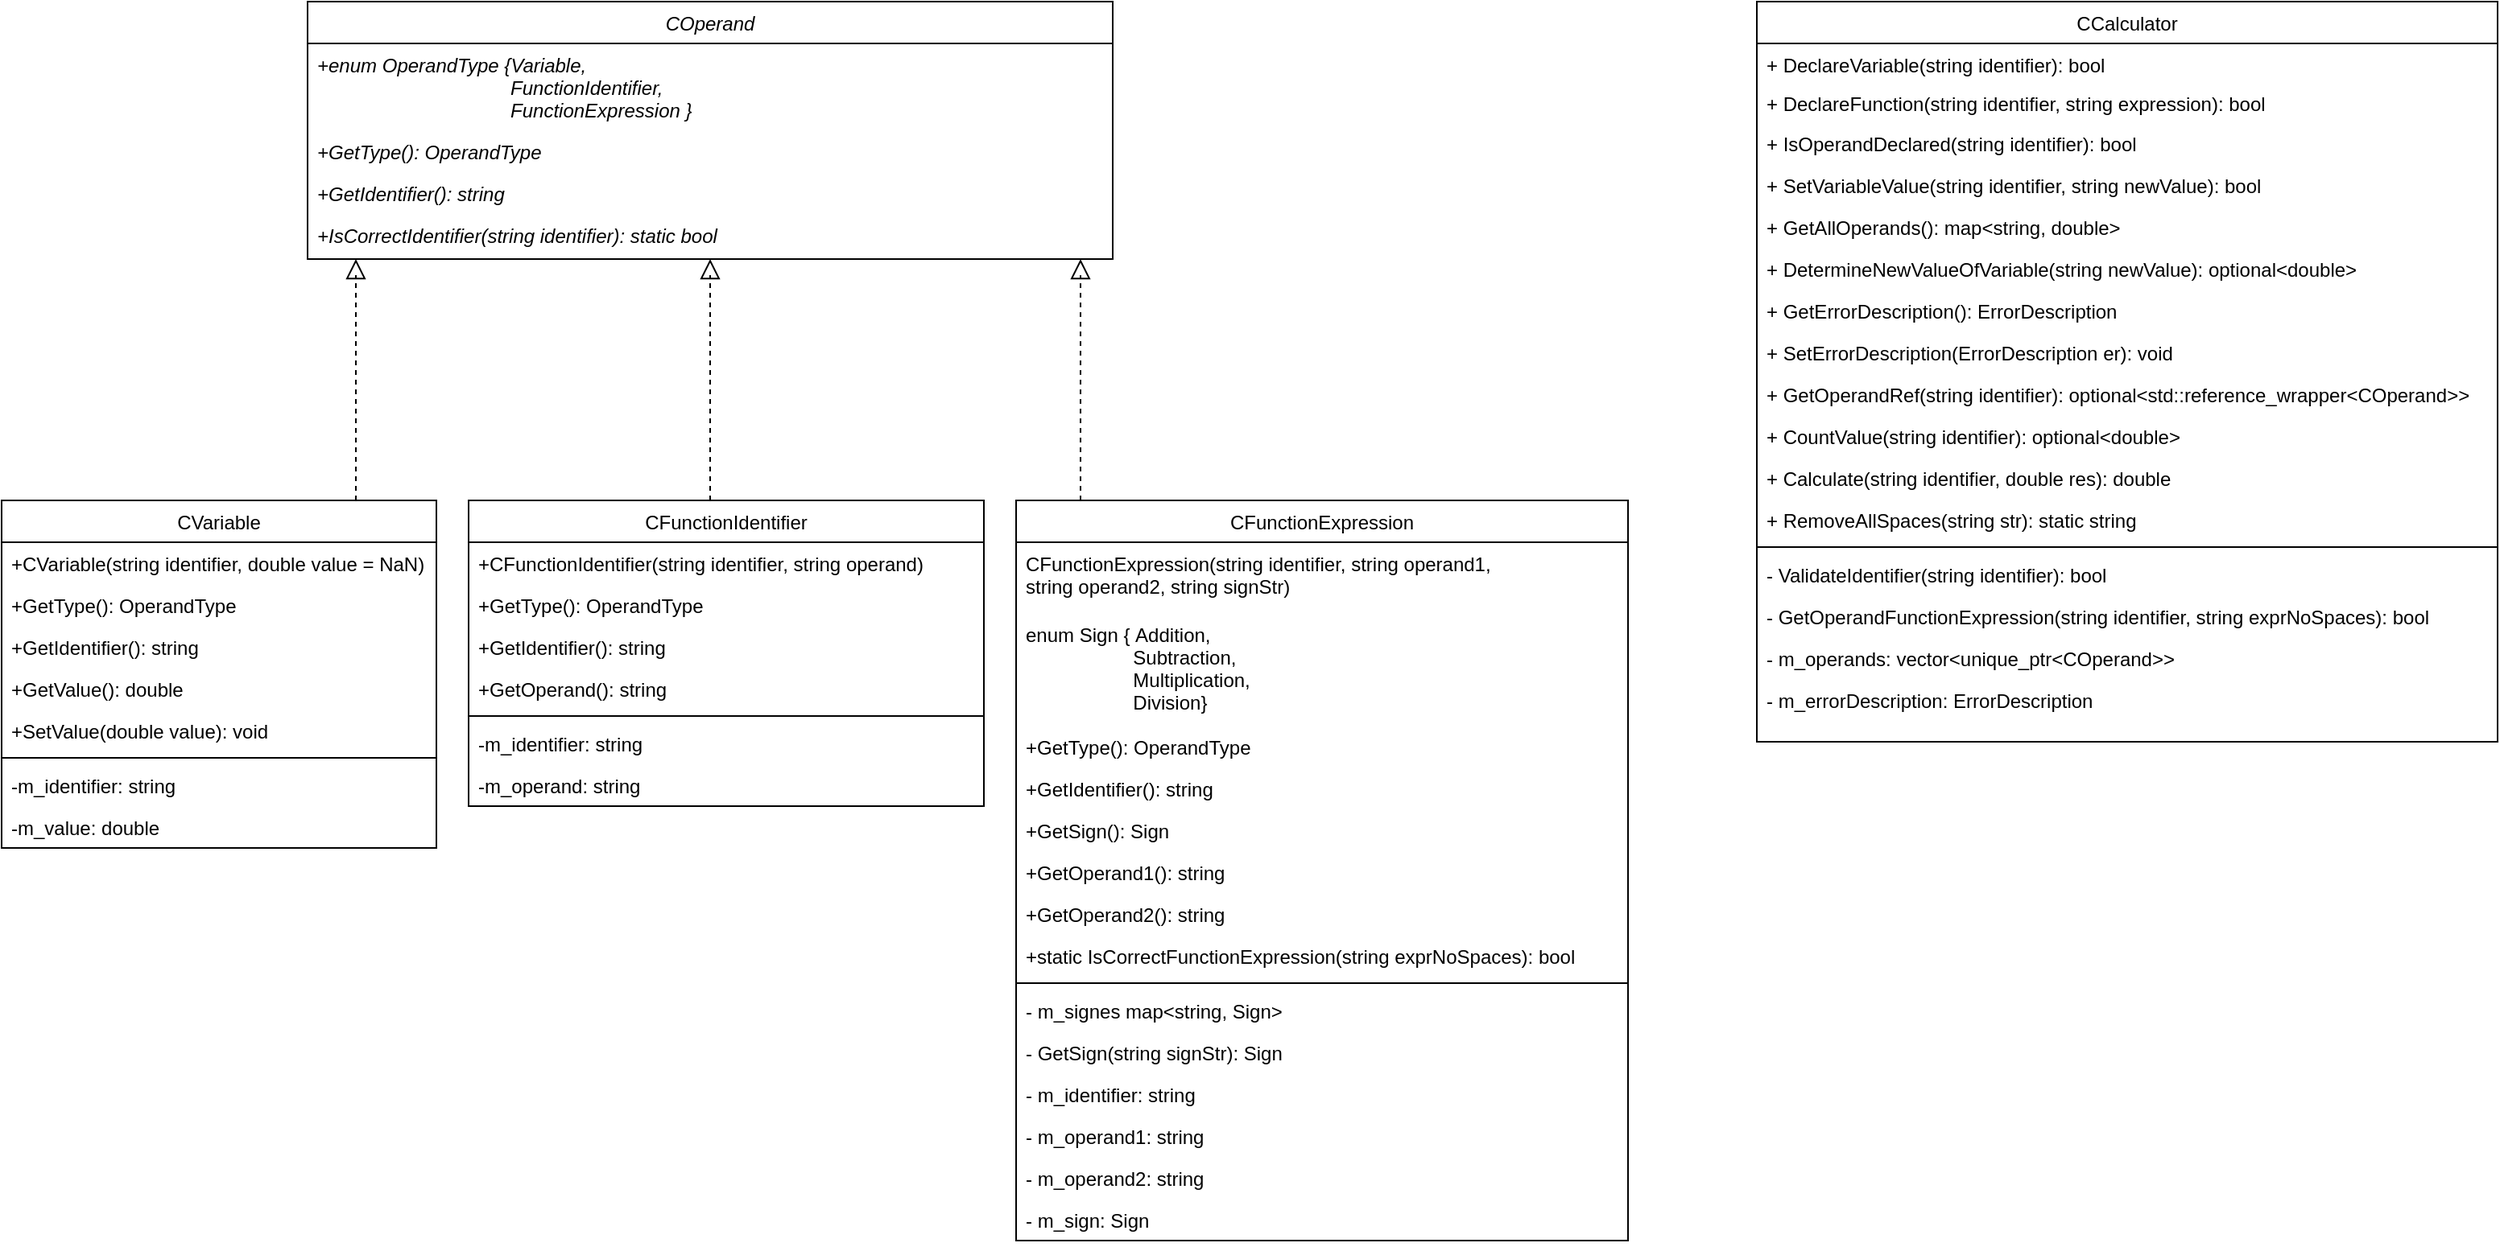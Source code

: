 <mxfile version="26.1.3">
  <diagram id="C5RBs43oDa-KdzZeNtuy" name="Page-1">
    <mxGraphModel dx="1466" dy="844" grid="1" gridSize="10" guides="1" tooltips="1" connect="1" arrows="1" fold="1" page="1" pageScale="1" pageWidth="827" pageHeight="1169" math="0" shadow="0">
      <root>
        <mxCell id="WIyWlLk6GJQsqaUBKTNV-0" />
        <mxCell id="WIyWlLk6GJQsqaUBKTNV-1" parent="WIyWlLk6GJQsqaUBKTNV-0" />
        <mxCell id="zkfFHV4jXpPFQw0GAbJ--0" value="COperand" style="swimlane;fontStyle=2;align=center;verticalAlign=top;childLayout=stackLayout;horizontal=1;startSize=26;horizontalStack=0;resizeParent=1;resizeLast=0;collapsible=1;marginBottom=0;rounded=0;shadow=0;strokeWidth=1;" parent="WIyWlLk6GJQsqaUBKTNV-1" vertex="1">
          <mxGeometry x="200" y="120" width="500" height="160" as="geometry">
            <mxRectangle x="230" y="140" width="160" height="26" as="alternateBounds" />
          </mxGeometry>
        </mxCell>
        <mxCell id="zkfFHV4jXpPFQw0GAbJ--1" value="+enum OperandType {Variable, &#xa;                                    FunctionIdentifier, &#xa;                                    FunctionExpression }" style="text;align=left;verticalAlign=top;spacingLeft=4;spacingRight=4;overflow=hidden;rotatable=0;points=[[0,0.5],[1,0.5]];portConstraint=eastwest;fontStyle=2" parent="zkfFHV4jXpPFQw0GAbJ--0" vertex="1">
          <mxGeometry y="26" width="500" height="54" as="geometry" />
        </mxCell>
        <mxCell id="zkfFHV4jXpPFQw0GAbJ--2" value="+GetType(): OperandType" style="text;align=left;verticalAlign=top;spacingLeft=4;spacingRight=4;overflow=hidden;rotatable=0;points=[[0,0.5],[1,0.5]];portConstraint=eastwest;rounded=0;shadow=0;html=0;fontStyle=2" parent="zkfFHV4jXpPFQw0GAbJ--0" vertex="1">
          <mxGeometry y="80" width="500" height="26" as="geometry" />
        </mxCell>
        <mxCell id="zkfFHV4jXpPFQw0GAbJ--3" value="+GetIdentifier(): string" style="text;align=left;verticalAlign=top;spacingLeft=4;spacingRight=4;overflow=hidden;rotatable=0;points=[[0,0.5],[1,0.5]];portConstraint=eastwest;rounded=0;shadow=0;html=0;fontStyle=2" parent="zkfFHV4jXpPFQw0GAbJ--0" vertex="1">
          <mxGeometry y="106" width="500" height="26" as="geometry" />
        </mxCell>
        <mxCell id="KuuxItnW9gZqLTO0nvzJ-6" value="+IsCorrectIdentifier(string identifier): static bool" style="text;align=left;verticalAlign=top;spacingLeft=4;spacingRight=4;overflow=hidden;rotatable=0;points=[[0,0.5],[1,0.5]];portConstraint=eastwest;rounded=0;shadow=0;html=0;fontStyle=2" vertex="1" parent="zkfFHV4jXpPFQw0GAbJ--0">
          <mxGeometry y="132" width="500" height="26" as="geometry" />
        </mxCell>
        <mxCell id="zkfFHV4jXpPFQw0GAbJ--6" value="CVariable" style="swimlane;fontStyle=0;align=center;verticalAlign=top;childLayout=stackLayout;horizontal=1;startSize=26;horizontalStack=0;resizeParent=1;resizeLast=0;collapsible=1;marginBottom=0;rounded=0;shadow=0;strokeWidth=1;" parent="WIyWlLk6GJQsqaUBKTNV-1" vertex="1">
          <mxGeometry x="10" y="430" width="270" height="216" as="geometry">
            <mxRectangle x="130" y="380" width="160" height="26" as="alternateBounds" />
          </mxGeometry>
        </mxCell>
        <mxCell id="KuuxItnW9gZqLTO0nvzJ-8" value="+CVariable(string identifier, double value = NaN)" style="text;align=left;verticalAlign=top;spacingLeft=4;spacingRight=4;overflow=hidden;rotatable=0;points=[[0,0.5],[1,0.5]];portConstraint=eastwest;rounded=0;shadow=0;html=0;" vertex="1" parent="zkfFHV4jXpPFQw0GAbJ--6">
          <mxGeometry y="26" width="270" height="26" as="geometry" />
        </mxCell>
        <mxCell id="KuuxItnW9gZqLTO0nvzJ-11" value="+GetType(): OperandType" style="text;align=left;verticalAlign=top;spacingLeft=4;spacingRight=4;overflow=hidden;rotatable=0;points=[[0,0.5],[1,0.5]];portConstraint=eastwest;rounded=0;shadow=0;html=0;" vertex="1" parent="zkfFHV4jXpPFQw0GAbJ--6">
          <mxGeometry y="52" width="270" height="26" as="geometry" />
        </mxCell>
        <mxCell id="KuuxItnW9gZqLTO0nvzJ-9" value="+GetIdentifier(): string" style="text;align=left;verticalAlign=top;spacingLeft=4;spacingRight=4;overflow=hidden;rotatable=0;points=[[0,0.5],[1,0.5]];portConstraint=eastwest;rounded=0;shadow=0;html=0;" vertex="1" parent="zkfFHV4jXpPFQw0GAbJ--6">
          <mxGeometry y="78" width="270" height="26" as="geometry" />
        </mxCell>
        <mxCell id="zkfFHV4jXpPFQw0GAbJ--8" value="+GetValue(): double" style="text;align=left;verticalAlign=top;spacingLeft=4;spacingRight=4;overflow=hidden;rotatable=0;points=[[0,0.5],[1,0.5]];portConstraint=eastwest;rounded=0;shadow=0;html=0;" parent="zkfFHV4jXpPFQw0GAbJ--6" vertex="1">
          <mxGeometry y="104" width="270" height="26" as="geometry" />
        </mxCell>
        <mxCell id="KuuxItnW9gZqLTO0nvzJ-12" value="+SetValue(double value): void" style="text;align=left;verticalAlign=top;spacingLeft=4;spacingRight=4;overflow=hidden;rotatable=0;points=[[0,0.5],[1,0.5]];portConstraint=eastwest;rounded=0;shadow=0;html=0;" vertex="1" parent="zkfFHV4jXpPFQw0GAbJ--6">
          <mxGeometry y="130" width="270" height="26" as="geometry" />
        </mxCell>
        <mxCell id="zkfFHV4jXpPFQw0GAbJ--9" value="" style="line;html=1;strokeWidth=1;align=left;verticalAlign=middle;spacingTop=-1;spacingLeft=3;spacingRight=3;rotatable=0;labelPosition=right;points=[];portConstraint=eastwest;" parent="zkfFHV4jXpPFQw0GAbJ--6" vertex="1">
          <mxGeometry y="156" width="270" height="8" as="geometry" />
        </mxCell>
        <mxCell id="zkfFHV4jXpPFQw0GAbJ--10" value="-m_identifier: string" style="text;align=left;verticalAlign=top;spacingLeft=4;spacingRight=4;overflow=hidden;rotatable=0;points=[[0,0.5],[1,0.5]];portConstraint=eastwest;fontStyle=0" parent="zkfFHV4jXpPFQw0GAbJ--6" vertex="1">
          <mxGeometry y="164" width="270" height="26" as="geometry" />
        </mxCell>
        <mxCell id="zkfFHV4jXpPFQw0GAbJ--11" value="-m_value: double" style="text;align=left;verticalAlign=top;spacingLeft=4;spacingRight=4;overflow=hidden;rotatable=0;points=[[0,0.5],[1,0.5]];portConstraint=eastwest;" parent="zkfFHV4jXpPFQw0GAbJ--6" vertex="1">
          <mxGeometry y="190" width="270" height="26" as="geometry" />
        </mxCell>
        <mxCell id="zkfFHV4jXpPFQw0GAbJ--12" value="" style="endArrow=block;endSize=10;endFill=0;shadow=0;strokeWidth=1;rounded=0;curved=0;edgeStyle=elbowEdgeStyle;elbow=vertical;dashed=1;" parent="WIyWlLk6GJQsqaUBKTNV-1" source="zkfFHV4jXpPFQw0GAbJ--6" target="zkfFHV4jXpPFQw0GAbJ--0" edge="1">
          <mxGeometry width="160" relative="1" as="geometry">
            <mxPoint x="200" y="203" as="sourcePoint" />
            <mxPoint x="200" y="203" as="targetPoint" />
            <Array as="points">
              <mxPoint x="230" y="290" />
            </Array>
          </mxGeometry>
        </mxCell>
        <mxCell id="KuuxItnW9gZqLTO0nvzJ-13" value="CFunctionIdentifier" style="swimlane;fontStyle=0;align=center;verticalAlign=top;childLayout=stackLayout;horizontal=1;startSize=26;horizontalStack=0;resizeParent=1;resizeLast=0;collapsible=1;marginBottom=0;rounded=0;shadow=0;strokeWidth=1;" vertex="1" parent="WIyWlLk6GJQsqaUBKTNV-1">
          <mxGeometry x="300" y="430" width="320" height="190" as="geometry">
            <mxRectangle x="130" y="380" width="160" height="26" as="alternateBounds" />
          </mxGeometry>
        </mxCell>
        <mxCell id="KuuxItnW9gZqLTO0nvzJ-14" value="+CFunctionIdentifier(string identifier, string operand)" style="text;align=left;verticalAlign=top;spacingLeft=4;spacingRight=4;overflow=hidden;rotatable=0;points=[[0,0.5],[1,0.5]];portConstraint=eastwest;rounded=0;shadow=0;html=0;" vertex="1" parent="KuuxItnW9gZqLTO0nvzJ-13">
          <mxGeometry y="26" width="320" height="26" as="geometry" />
        </mxCell>
        <mxCell id="KuuxItnW9gZqLTO0nvzJ-15" value="+GetType(): OperandType" style="text;align=left;verticalAlign=top;spacingLeft=4;spacingRight=4;overflow=hidden;rotatable=0;points=[[0,0.5],[1,0.5]];portConstraint=eastwest;rounded=0;shadow=0;html=0;" vertex="1" parent="KuuxItnW9gZqLTO0nvzJ-13">
          <mxGeometry y="52" width="320" height="26" as="geometry" />
        </mxCell>
        <mxCell id="KuuxItnW9gZqLTO0nvzJ-16" value="+GetIdentifier(): string" style="text;align=left;verticalAlign=top;spacingLeft=4;spacingRight=4;overflow=hidden;rotatable=0;points=[[0,0.5],[1,0.5]];portConstraint=eastwest;rounded=0;shadow=0;html=0;" vertex="1" parent="KuuxItnW9gZqLTO0nvzJ-13">
          <mxGeometry y="78" width="320" height="26" as="geometry" />
        </mxCell>
        <mxCell id="KuuxItnW9gZqLTO0nvzJ-39" value="+GetOperand(): string" style="text;align=left;verticalAlign=top;spacingLeft=4;spacingRight=4;overflow=hidden;rotatable=0;points=[[0,0.5],[1,0.5]];portConstraint=eastwest;rounded=0;shadow=0;html=0;" vertex="1" parent="KuuxItnW9gZqLTO0nvzJ-13">
          <mxGeometry y="104" width="320" height="26" as="geometry" />
        </mxCell>
        <mxCell id="KuuxItnW9gZqLTO0nvzJ-19" value="" style="line;html=1;strokeWidth=1;align=left;verticalAlign=middle;spacingTop=-1;spacingLeft=3;spacingRight=3;rotatable=0;labelPosition=right;points=[];portConstraint=eastwest;" vertex="1" parent="KuuxItnW9gZqLTO0nvzJ-13">
          <mxGeometry y="130" width="320" height="8" as="geometry" />
        </mxCell>
        <mxCell id="KuuxItnW9gZqLTO0nvzJ-20" value="-m_identifier: string" style="text;align=left;verticalAlign=top;spacingLeft=4;spacingRight=4;overflow=hidden;rotatable=0;points=[[0,0.5],[1,0.5]];portConstraint=eastwest;fontStyle=0" vertex="1" parent="KuuxItnW9gZqLTO0nvzJ-13">
          <mxGeometry y="138" width="320" height="26" as="geometry" />
        </mxCell>
        <mxCell id="KuuxItnW9gZqLTO0nvzJ-21" value="-m_operand: string" style="text;align=left;verticalAlign=top;spacingLeft=4;spacingRight=4;overflow=hidden;rotatable=0;points=[[0,0.5],[1,0.5]];portConstraint=eastwest;" vertex="1" parent="KuuxItnW9gZqLTO0nvzJ-13">
          <mxGeometry y="164" width="320" height="26" as="geometry" />
        </mxCell>
        <mxCell id="KuuxItnW9gZqLTO0nvzJ-22" value="CFunctionExpression" style="swimlane;fontStyle=0;align=center;verticalAlign=top;childLayout=stackLayout;horizontal=1;startSize=26;horizontalStack=0;resizeParent=1;resizeLast=0;collapsible=1;marginBottom=0;rounded=0;shadow=0;strokeWidth=1;" vertex="1" parent="WIyWlLk6GJQsqaUBKTNV-1">
          <mxGeometry x="640" y="430" width="380" height="460" as="geometry">
            <mxRectangle x="640" y="430" width="160" height="26" as="alternateBounds" />
          </mxGeometry>
        </mxCell>
        <mxCell id="KuuxItnW9gZqLTO0nvzJ-23" value="CFunctionExpression(string identifier, string operand1, &#xa;string operand2, string signStr)" style="text;align=left;verticalAlign=top;spacingLeft=4;spacingRight=4;overflow=hidden;rotatable=0;points=[[0,0.5],[1,0.5]];portConstraint=eastwest;rounded=0;shadow=0;html=0;" vertex="1" parent="KuuxItnW9gZqLTO0nvzJ-22">
          <mxGeometry y="26" width="380" height="44" as="geometry" />
        </mxCell>
        <mxCell id="KuuxItnW9gZqLTO0nvzJ-30" value="enum Sign { Addition,&#xa;                    Subtraction,&#xa;                    Multiplication,&#xa;                    Division}" style="text;align=left;verticalAlign=top;spacingLeft=4;spacingRight=4;overflow=hidden;rotatable=0;points=[[0,0.5],[1,0.5]];portConstraint=eastwest;rounded=0;shadow=0;html=0;" vertex="1" parent="KuuxItnW9gZqLTO0nvzJ-22">
          <mxGeometry y="70" width="380" height="70" as="geometry" />
        </mxCell>
        <mxCell id="KuuxItnW9gZqLTO0nvzJ-24" value="+GetType(): OperandType" style="text;align=left;verticalAlign=top;spacingLeft=4;spacingRight=4;overflow=hidden;rotatable=0;points=[[0,0.5],[1,0.5]];portConstraint=eastwest;rounded=0;shadow=0;html=0;" vertex="1" parent="KuuxItnW9gZqLTO0nvzJ-22">
          <mxGeometry y="140" width="380" height="26" as="geometry" />
        </mxCell>
        <mxCell id="KuuxItnW9gZqLTO0nvzJ-25" value="+GetIdentifier(): string" style="text;align=left;verticalAlign=top;spacingLeft=4;spacingRight=4;overflow=hidden;rotatable=0;points=[[0,0.5],[1,0.5]];portConstraint=eastwest;rounded=0;shadow=0;html=0;" vertex="1" parent="KuuxItnW9gZqLTO0nvzJ-22">
          <mxGeometry y="166" width="380" height="26" as="geometry" />
        </mxCell>
        <mxCell id="KuuxItnW9gZqLTO0nvzJ-40" value="+GetSign(): Sign" style="text;align=left;verticalAlign=top;spacingLeft=4;spacingRight=4;overflow=hidden;rotatable=0;points=[[0,0.5],[1,0.5]];portConstraint=eastwest;rounded=0;shadow=0;html=0;" vertex="1" parent="KuuxItnW9gZqLTO0nvzJ-22">
          <mxGeometry y="192" width="380" height="26" as="geometry" />
        </mxCell>
        <mxCell id="KuuxItnW9gZqLTO0nvzJ-41" value="+GetOperand1(): string" style="text;align=left;verticalAlign=top;spacingLeft=4;spacingRight=4;overflow=hidden;rotatable=0;points=[[0,0.5],[1,0.5]];portConstraint=eastwest;rounded=0;shadow=0;html=0;" vertex="1" parent="KuuxItnW9gZqLTO0nvzJ-22">
          <mxGeometry y="218" width="380" height="26" as="geometry" />
        </mxCell>
        <mxCell id="KuuxItnW9gZqLTO0nvzJ-42" value="+GetOperand2(): string" style="text;align=left;verticalAlign=top;spacingLeft=4;spacingRight=4;overflow=hidden;rotatable=0;points=[[0,0.5],[1,0.5]];portConstraint=eastwest;rounded=0;shadow=0;html=0;" vertex="1" parent="KuuxItnW9gZqLTO0nvzJ-22">
          <mxGeometry y="244" width="380" height="26" as="geometry" />
        </mxCell>
        <mxCell id="KuuxItnW9gZqLTO0nvzJ-31" value="+static IsCorrectFunctionExpression(string exprNoSpaces): bool" style="text;align=left;verticalAlign=top;spacingLeft=4;spacingRight=4;overflow=hidden;rotatable=0;points=[[0,0.5],[1,0.5]];portConstraint=eastwest;rounded=0;shadow=0;html=0;" vertex="1" parent="KuuxItnW9gZqLTO0nvzJ-22">
          <mxGeometry y="270" width="380" height="26" as="geometry" />
        </mxCell>
        <mxCell id="KuuxItnW9gZqLTO0nvzJ-26" value="" style="line;html=1;strokeWidth=1;align=left;verticalAlign=middle;spacingTop=-1;spacingLeft=3;spacingRight=3;rotatable=0;labelPosition=right;points=[];portConstraint=eastwest;" vertex="1" parent="KuuxItnW9gZqLTO0nvzJ-22">
          <mxGeometry y="296" width="380" height="8" as="geometry" />
        </mxCell>
        <mxCell id="KuuxItnW9gZqLTO0nvzJ-27" value="- m_signes map&lt;string, Sign&gt;" style="text;align=left;verticalAlign=top;spacingLeft=4;spacingRight=4;overflow=hidden;rotatable=0;points=[[0,0.5],[1,0.5]];portConstraint=eastwest;fontStyle=0" vertex="1" parent="KuuxItnW9gZqLTO0nvzJ-22">
          <mxGeometry y="304" width="380" height="26" as="geometry" />
        </mxCell>
        <mxCell id="KuuxItnW9gZqLTO0nvzJ-33" value="- GetSign(string signStr): Sign " style="text;align=left;verticalAlign=top;spacingLeft=4;spacingRight=4;overflow=hidden;rotatable=0;points=[[0,0.5],[1,0.5]];portConstraint=eastwest;fontStyle=0" vertex="1" parent="KuuxItnW9gZqLTO0nvzJ-22">
          <mxGeometry y="330" width="380" height="26" as="geometry" />
        </mxCell>
        <mxCell id="KuuxItnW9gZqLTO0nvzJ-28" value="- m_identifier: string" style="text;align=left;verticalAlign=top;spacingLeft=4;spacingRight=4;overflow=hidden;rotatable=0;points=[[0,0.5],[1,0.5]];portConstraint=eastwest;" vertex="1" parent="KuuxItnW9gZqLTO0nvzJ-22">
          <mxGeometry y="356" width="380" height="26" as="geometry" />
        </mxCell>
        <mxCell id="KuuxItnW9gZqLTO0nvzJ-34" value="- m_operand1: string " style="text;align=left;verticalAlign=top;spacingLeft=4;spacingRight=4;overflow=hidden;rotatable=0;points=[[0,0.5],[1,0.5]];portConstraint=eastwest;fontStyle=0" vertex="1" parent="KuuxItnW9gZqLTO0nvzJ-22">
          <mxGeometry y="382" width="380" height="26" as="geometry" />
        </mxCell>
        <mxCell id="KuuxItnW9gZqLTO0nvzJ-35" value="- m_operand2: string" style="text;align=left;verticalAlign=top;spacingLeft=4;spacingRight=4;overflow=hidden;rotatable=0;points=[[0,0.5],[1,0.5]];portConstraint=eastwest;" vertex="1" parent="KuuxItnW9gZqLTO0nvzJ-22">
          <mxGeometry y="408" width="380" height="26" as="geometry" />
        </mxCell>
        <mxCell id="KuuxItnW9gZqLTO0nvzJ-36" value="- m_sign: Sign" style="text;align=left;verticalAlign=top;spacingLeft=4;spacingRight=4;overflow=hidden;rotatable=0;points=[[0,0.5],[1,0.5]];portConstraint=eastwest;" vertex="1" parent="KuuxItnW9gZqLTO0nvzJ-22">
          <mxGeometry y="434" width="380" height="26" as="geometry" />
        </mxCell>
        <mxCell id="KuuxItnW9gZqLTO0nvzJ-37" value="" style="endArrow=block;endSize=10;endFill=0;shadow=0;strokeWidth=1;rounded=0;curved=0;edgeStyle=elbowEdgeStyle;elbow=vertical;dashed=1;" edge="1" parent="WIyWlLk6GJQsqaUBKTNV-1">
          <mxGeometry width="160" relative="1" as="geometry">
            <mxPoint x="450" y="430" as="sourcePoint" />
            <mxPoint x="450" y="280" as="targetPoint" />
            <Array as="points">
              <mxPoint x="450" y="290" />
            </Array>
          </mxGeometry>
        </mxCell>
        <mxCell id="KuuxItnW9gZqLTO0nvzJ-43" value="" style="endArrow=block;endSize=10;endFill=0;shadow=0;strokeWidth=1;rounded=0;curved=0;edgeStyle=elbowEdgeStyle;elbow=vertical;dashed=1;" edge="1" parent="WIyWlLk6GJQsqaUBKTNV-1">
          <mxGeometry width="160" relative="1" as="geometry">
            <mxPoint x="680" y="430" as="sourcePoint" />
            <mxPoint x="680" y="280" as="targetPoint" />
            <Array as="points">
              <mxPoint x="680" y="290" />
            </Array>
          </mxGeometry>
        </mxCell>
        <mxCell id="KuuxItnW9gZqLTO0nvzJ-44" value="CCalculator" style="swimlane;fontStyle=0;align=center;verticalAlign=top;childLayout=stackLayout;horizontal=1;startSize=26;horizontalStack=0;resizeParent=1;resizeLast=0;collapsible=1;marginBottom=0;rounded=0;shadow=0;strokeWidth=1;" vertex="1" parent="WIyWlLk6GJQsqaUBKTNV-1">
          <mxGeometry x="1100" y="120" width="460" height="460" as="geometry">
            <mxRectangle x="640" y="430" width="160" height="26" as="alternateBounds" />
          </mxGeometry>
        </mxCell>
        <mxCell id="KuuxItnW9gZqLTO0nvzJ-45" value="+ DeclareVariable(string identifier): bool" style="text;align=left;verticalAlign=top;spacingLeft=4;spacingRight=4;overflow=hidden;rotatable=0;points=[[0,0.5],[1,0.5]];portConstraint=eastwest;rounded=0;shadow=0;html=0;" vertex="1" parent="KuuxItnW9gZqLTO0nvzJ-44">
          <mxGeometry y="26" width="460" height="24" as="geometry" />
        </mxCell>
        <mxCell id="KuuxItnW9gZqLTO0nvzJ-46" value="+ DeclareFunction(string identifier, string expression): bool " style="text;align=left;verticalAlign=top;spacingLeft=4;spacingRight=4;overflow=hidden;rotatable=0;points=[[0,0.5],[1,0.5]];portConstraint=eastwest;rounded=0;shadow=0;html=0;" vertex="1" parent="KuuxItnW9gZqLTO0nvzJ-44">
          <mxGeometry y="50" width="460" height="25" as="geometry" />
        </mxCell>
        <mxCell id="KuuxItnW9gZqLTO0nvzJ-47" value="+ IsOperandDeclared(string identifier): bool" style="text;align=left;verticalAlign=top;spacingLeft=4;spacingRight=4;overflow=hidden;rotatable=0;points=[[0,0.5],[1,0.5]];portConstraint=eastwest;rounded=0;shadow=0;html=0;" vertex="1" parent="KuuxItnW9gZqLTO0nvzJ-44">
          <mxGeometry y="75" width="460" height="26" as="geometry" />
        </mxCell>
        <mxCell id="KuuxItnW9gZqLTO0nvzJ-48" value="+ SetVariableValue(string identifier, string newValue): bool" style="text;align=left;verticalAlign=top;spacingLeft=4;spacingRight=4;overflow=hidden;rotatable=0;points=[[0,0.5],[1,0.5]];portConstraint=eastwest;rounded=0;shadow=0;html=0;" vertex="1" parent="KuuxItnW9gZqLTO0nvzJ-44">
          <mxGeometry y="101" width="460" height="26" as="geometry" />
        </mxCell>
        <mxCell id="KuuxItnW9gZqLTO0nvzJ-49" value="+ GetAllOperands(): map&lt;string, double&gt; " style="text;align=left;verticalAlign=top;spacingLeft=4;spacingRight=4;overflow=hidden;rotatable=0;points=[[0,0.5],[1,0.5]];portConstraint=eastwest;rounded=0;shadow=0;html=0;" vertex="1" parent="KuuxItnW9gZqLTO0nvzJ-44">
          <mxGeometry y="127" width="460" height="26" as="geometry" />
        </mxCell>
        <mxCell id="KuuxItnW9gZqLTO0nvzJ-50" value="+ DetermineNewValueOfVariable(string newValue): optional&lt;double&gt; " style="text;align=left;verticalAlign=top;spacingLeft=4;spacingRight=4;overflow=hidden;rotatable=0;points=[[0,0.5],[1,0.5]];portConstraint=eastwest;rounded=0;shadow=0;html=0;" vertex="1" parent="KuuxItnW9gZqLTO0nvzJ-44">
          <mxGeometry y="153" width="460" height="26" as="geometry" />
        </mxCell>
        <mxCell id="KuuxItnW9gZqLTO0nvzJ-51" value="+ GetErrorDescription(): ErrorDescription" style="text;align=left;verticalAlign=top;spacingLeft=4;spacingRight=4;overflow=hidden;rotatable=0;points=[[0,0.5],[1,0.5]];portConstraint=eastwest;rounded=0;shadow=0;html=0;" vertex="1" parent="KuuxItnW9gZqLTO0nvzJ-44">
          <mxGeometry y="179" width="460" height="26" as="geometry" />
        </mxCell>
        <mxCell id="KuuxItnW9gZqLTO0nvzJ-60" value="+ SetErrorDescription(ErrorDescription er): void" style="text;align=left;verticalAlign=top;spacingLeft=4;spacingRight=4;overflow=hidden;rotatable=0;points=[[0,0.5],[1,0.5]];portConstraint=eastwest;rounded=0;shadow=0;html=0;" vertex="1" parent="KuuxItnW9gZqLTO0nvzJ-44">
          <mxGeometry y="205" width="460" height="26" as="geometry" />
        </mxCell>
        <mxCell id="KuuxItnW9gZqLTO0nvzJ-61" value="+ GetOperandRef(string identifier): optional&lt;std::reference_wrapper&lt;COperand&gt;&gt; " style="text;align=left;verticalAlign=top;spacingLeft=4;spacingRight=4;overflow=hidden;rotatable=0;points=[[0,0.5],[1,0.5]];portConstraint=eastwest;rounded=0;shadow=0;html=0;" vertex="1" parent="KuuxItnW9gZqLTO0nvzJ-44">
          <mxGeometry y="231" width="460" height="26" as="geometry" />
        </mxCell>
        <mxCell id="KuuxItnW9gZqLTO0nvzJ-62" value="+ CountValue(string identifier): optional&lt;double&gt;" style="text;align=left;verticalAlign=top;spacingLeft=4;spacingRight=4;overflow=hidden;rotatable=0;points=[[0,0.5],[1,0.5]];portConstraint=eastwest;rounded=0;shadow=0;html=0;" vertex="1" parent="KuuxItnW9gZqLTO0nvzJ-44">
          <mxGeometry y="257" width="460" height="26" as="geometry" />
        </mxCell>
        <mxCell id="KuuxItnW9gZqLTO0nvzJ-66" value="+ Calculate(string identifier, double res): double" style="text;align=left;verticalAlign=top;spacingLeft=4;spacingRight=4;overflow=hidden;rotatable=0;points=[[0,0.5],[1,0.5]];portConstraint=eastwest;rounded=0;shadow=0;html=0;" vertex="1" parent="KuuxItnW9gZqLTO0nvzJ-44">
          <mxGeometry y="283" width="460" height="26" as="geometry" />
        </mxCell>
        <mxCell id="KuuxItnW9gZqLTO0nvzJ-67" value="+ RemoveAllSpaces(string str): static string" style="text;align=left;verticalAlign=top;spacingLeft=4;spacingRight=4;overflow=hidden;rotatable=0;points=[[0,0.5],[1,0.5]];portConstraint=eastwest;rounded=0;shadow=0;html=0;" vertex="1" parent="KuuxItnW9gZqLTO0nvzJ-44">
          <mxGeometry y="309" width="460" height="26" as="geometry" />
        </mxCell>
        <mxCell id="KuuxItnW9gZqLTO0nvzJ-53" value="" style="line;html=1;strokeWidth=1;align=left;verticalAlign=middle;spacingTop=-1;spacingLeft=3;spacingRight=3;rotatable=0;labelPosition=right;points=[];portConstraint=eastwest;" vertex="1" parent="KuuxItnW9gZqLTO0nvzJ-44">
          <mxGeometry y="335" width="460" height="8" as="geometry" />
        </mxCell>
        <mxCell id="KuuxItnW9gZqLTO0nvzJ-54" value="- ValidateIdentifier(string identifier): bool" style="text;align=left;verticalAlign=top;spacingLeft=4;spacingRight=4;overflow=hidden;rotatable=0;points=[[0,0.5],[1,0.5]];portConstraint=eastwest;fontStyle=0" vertex="1" parent="KuuxItnW9gZqLTO0nvzJ-44">
          <mxGeometry y="343" width="460" height="26" as="geometry" />
        </mxCell>
        <mxCell id="KuuxItnW9gZqLTO0nvzJ-55" value="- GetOperandFunctionExpression(string identifier, string exprNoSpaces): bool" style="text;align=left;verticalAlign=top;spacingLeft=4;spacingRight=4;overflow=hidden;rotatable=0;points=[[0,0.5],[1,0.5]];portConstraint=eastwest;fontStyle=0" vertex="1" parent="KuuxItnW9gZqLTO0nvzJ-44">
          <mxGeometry y="369" width="460" height="26" as="geometry" />
        </mxCell>
        <mxCell id="KuuxItnW9gZqLTO0nvzJ-56" value="- m_operands: vector&lt;unique_ptr&lt;COperand&gt;&gt;" style="text;align=left;verticalAlign=top;spacingLeft=4;spacingRight=4;overflow=hidden;rotatable=0;points=[[0,0.5],[1,0.5]];portConstraint=eastwest;" vertex="1" parent="KuuxItnW9gZqLTO0nvzJ-44">
          <mxGeometry y="395" width="460" height="26" as="geometry" />
        </mxCell>
        <mxCell id="KuuxItnW9gZqLTO0nvzJ-57" value="- m_errorDescription: ErrorDescription" style="text;align=left;verticalAlign=top;spacingLeft=4;spacingRight=4;overflow=hidden;rotatable=0;points=[[0,0.5],[1,0.5]];portConstraint=eastwest;fontStyle=0" vertex="1" parent="KuuxItnW9gZqLTO0nvzJ-44">
          <mxGeometry y="421" width="460" height="26" as="geometry" />
        </mxCell>
      </root>
    </mxGraphModel>
  </diagram>
</mxfile>
